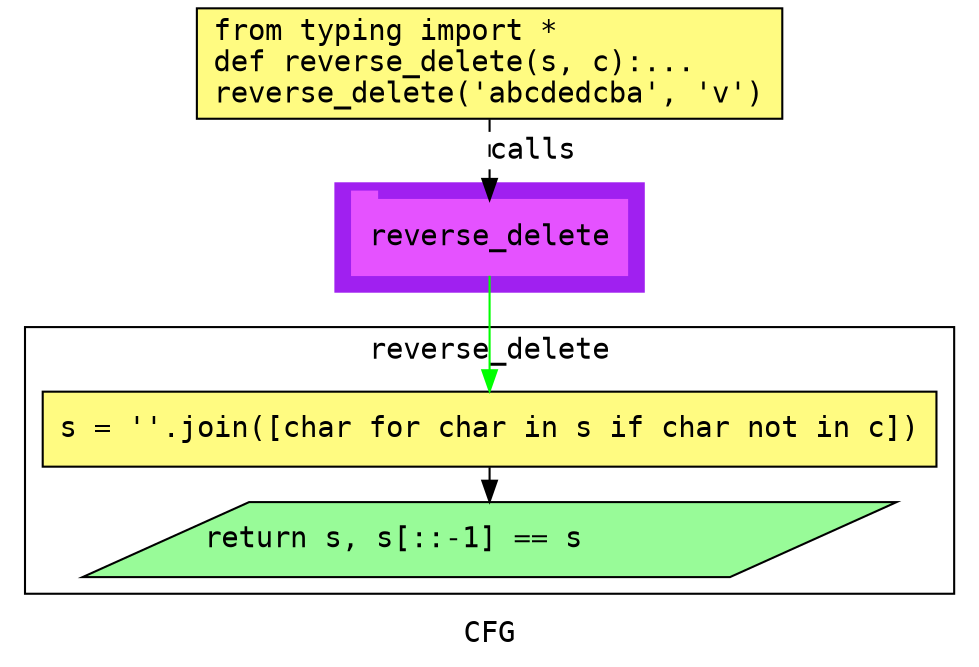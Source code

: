 digraph cluster672CFG {
	graph [bb="0,0,462,312",
		compound=True,
		fontname="DejaVu Sans Mono",
		label=CFG,
		lheight=0.21,
		lp="231,11.5",
		lwidth=0.35,
		pack=False,
		rankdir=TB,
		ranksep=0.02
	];
	node [fontname="DejaVu Sans Mono",
		label="\N"
	];
	edge [fontname="DejaVu Sans Mono"];
	subgraph cluster_1 {
		graph [bb="157,176,305,228",
			color=purple,
			compound=true,
			fontname="DejaVu Sans Mono",
			label="",
			rankdir=TB,
			ranksep=0.02,
			shape=tab,
			style=filled
		];
		node [fontname="DejaVu Sans Mono"];
		edge [fontname="DejaVu Sans Mono"];
		8	[color="#E552FF",
			height=0.5,
			label=reverse_delete,
			linenum="[8]",
			pos="231,202",
			shape=tab,
			style=filled,
			width=1.8333];
	}
	subgraph cluster4reverse_delete {
		graph [bb="8,31,454,159",
			compound=True,
			fontname="DejaVu Sans Mono",
			label=reverse_delete,
			lheight=0.21,
			lp="231,147.5",
			lwidth=1.61,
			pack=False,
			rankdir=TB,
			ranksep=0.02
		];
		node [fontname="DejaVu Sans Mono"];
		edge [fontname="DejaVu Sans Mono"];
		subgraph cluster_3 {
			graph [color=purple,
				compound=true,
				fontname="DejaVu Sans Mono",
				label="",
				rankdir=TB,
				ranksep=0.02,
				shape=tab,
				style=filled
			];
			node [fontname="DejaVu Sans Mono"];
			edge [fontname="DejaVu Sans Mono"];
		}
		3	[fillcolor="#FFFB81",
			height=0.5,
			label="s = ''.join([char for char in s if char not in c])\l",
			linenum="[5]",
			pos="231,110",
			shape=rectangle,
			style="filled,solid",
			width=5.9583];
		5	[fillcolor="#98fb98",
			height=0.5,
			label="return s, s[::-1] == s\l",
			linenum="[6]",
			pos="231,57",
			shape=parallelogram,
			style="filled,solid",
			width=5.2412];
		3 -> 5	[color=black,
			pos="e,231,75.248 231,91.734 231,89.657 231,87.498 231,85.322"];
	}
	1	[fillcolor="#FFFB81",
		height=0.73611,
		label="from typing import *\ldef reverse_delete(s, c):...\lreverse_delete('abcdedcba', 'v')\l",
		linenum="[1]",
		pos="231,285.5",
		shape=rectangle,
		style="filled,solid",
		width=3.9028];
	1 -> 8	[label=calls,
		lp="252,243.5",
		pos="e,231,220.13 231,258.71 231,249.66 231,239.47 231,230.3",
		style=dashed];
	8 -> 3	[color=green,
		pos="e,231,128.3 231,183.65 231,170.82 231,153.11 231,138.38"];
}
